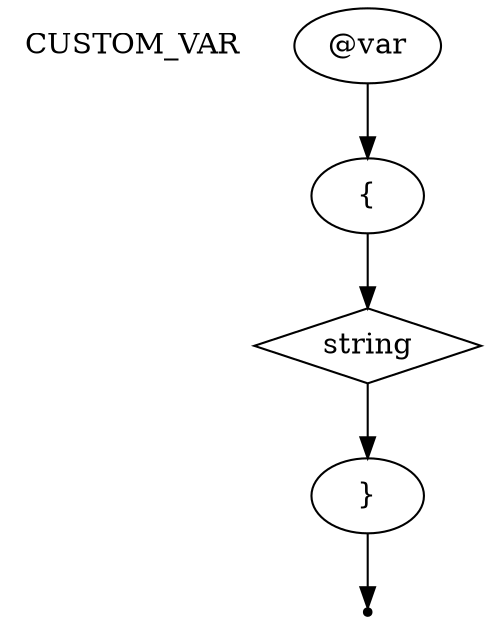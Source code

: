 digraph CUSTOM_VAR {
    start [label=CUSTOM_VAR shape=plaintext]
    custom_var_prefix [label="@var" shape=oval]
    br_open [label="{" shape=oval]
    string [label=string shape=diamond]
    br_close [label="}" shape=oval]
    end [label="" shape=point]

    custom_var_prefix -> br_open
    br_open -> string
    string -> br_close
    br_close -> end
}